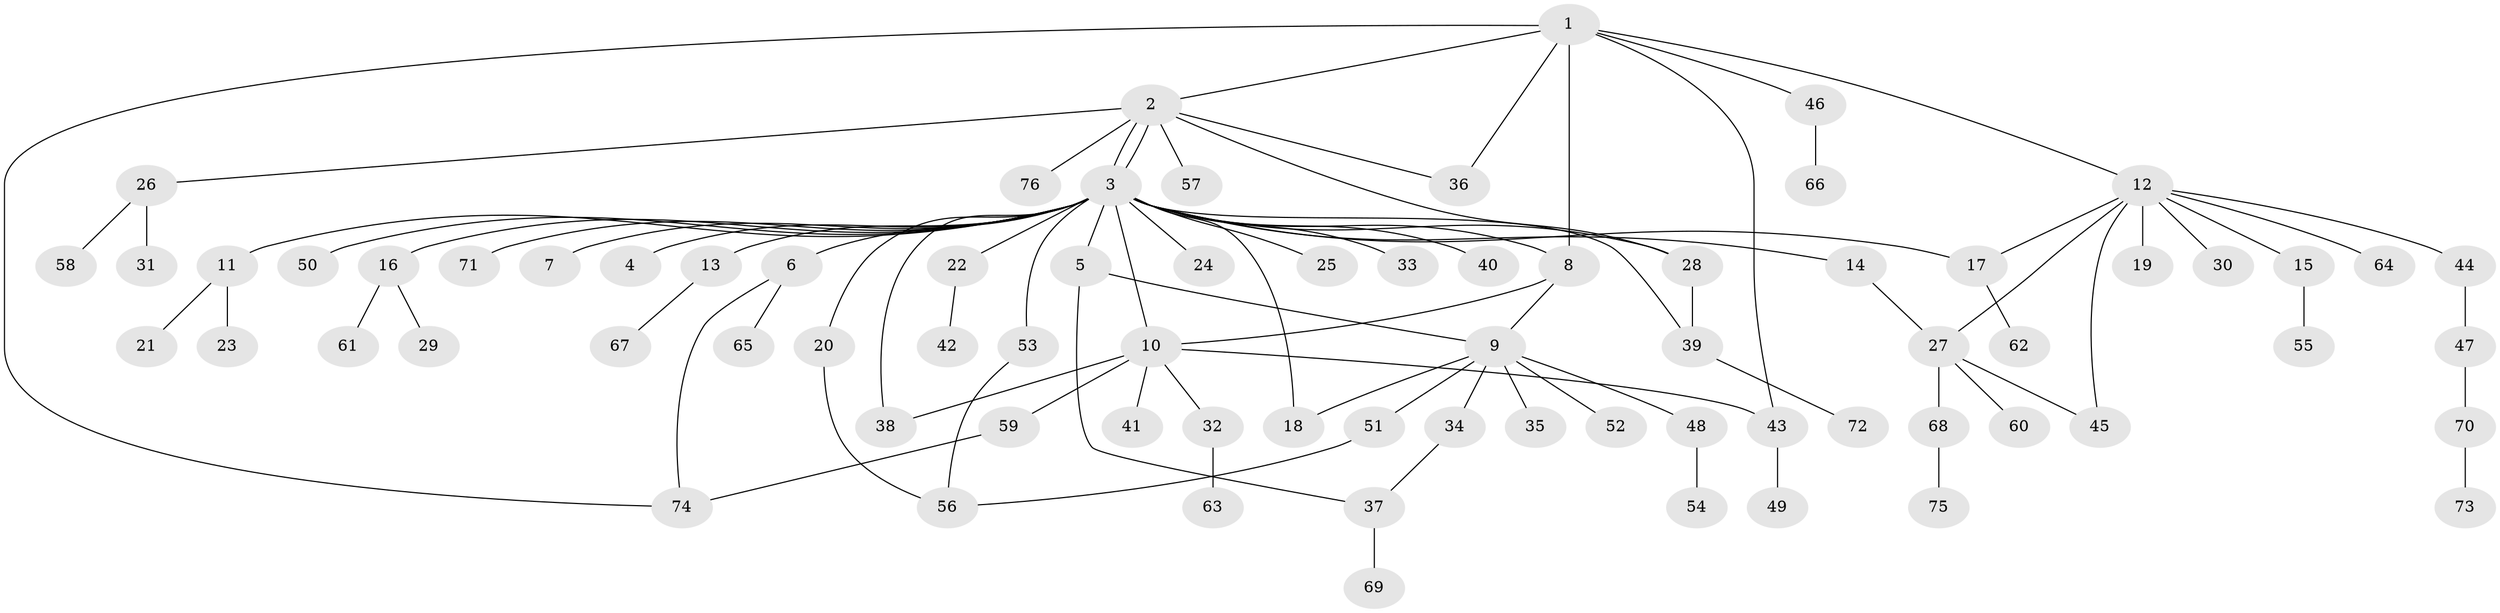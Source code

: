 // Generated by graph-tools (version 1.1) at 2025/14/03/09/25 04:14:47]
// undirected, 76 vertices, 93 edges
graph export_dot {
graph [start="1"]
  node [color=gray90,style=filled];
  1;
  2;
  3;
  4;
  5;
  6;
  7;
  8;
  9;
  10;
  11;
  12;
  13;
  14;
  15;
  16;
  17;
  18;
  19;
  20;
  21;
  22;
  23;
  24;
  25;
  26;
  27;
  28;
  29;
  30;
  31;
  32;
  33;
  34;
  35;
  36;
  37;
  38;
  39;
  40;
  41;
  42;
  43;
  44;
  45;
  46;
  47;
  48;
  49;
  50;
  51;
  52;
  53;
  54;
  55;
  56;
  57;
  58;
  59;
  60;
  61;
  62;
  63;
  64;
  65;
  66;
  67;
  68;
  69;
  70;
  71;
  72;
  73;
  74;
  75;
  76;
  1 -- 2;
  1 -- 8;
  1 -- 12;
  1 -- 36;
  1 -- 43;
  1 -- 46;
  1 -- 74;
  2 -- 3;
  2 -- 3;
  2 -- 26;
  2 -- 28;
  2 -- 36;
  2 -- 57;
  2 -- 76;
  3 -- 4;
  3 -- 5;
  3 -- 6;
  3 -- 7;
  3 -- 8;
  3 -- 10;
  3 -- 11;
  3 -- 13;
  3 -- 14;
  3 -- 16;
  3 -- 17;
  3 -- 18;
  3 -- 20;
  3 -- 22;
  3 -- 24;
  3 -- 25;
  3 -- 28;
  3 -- 33;
  3 -- 38;
  3 -- 39;
  3 -- 40;
  3 -- 50;
  3 -- 53;
  3 -- 71;
  5 -- 9;
  5 -- 37;
  6 -- 65;
  6 -- 74;
  8 -- 9;
  8 -- 10;
  9 -- 18;
  9 -- 34;
  9 -- 35;
  9 -- 48;
  9 -- 51;
  9 -- 52;
  10 -- 32;
  10 -- 38;
  10 -- 41;
  10 -- 43;
  10 -- 59;
  11 -- 21;
  11 -- 23;
  12 -- 15;
  12 -- 17;
  12 -- 19;
  12 -- 27;
  12 -- 30;
  12 -- 44;
  12 -- 45;
  12 -- 64;
  13 -- 67;
  14 -- 27;
  15 -- 55;
  16 -- 29;
  16 -- 61;
  17 -- 62;
  20 -- 56;
  22 -- 42;
  26 -- 31;
  26 -- 58;
  27 -- 45;
  27 -- 60;
  27 -- 68;
  28 -- 39;
  32 -- 63;
  34 -- 37;
  37 -- 69;
  39 -- 72;
  43 -- 49;
  44 -- 47;
  46 -- 66;
  47 -- 70;
  48 -- 54;
  51 -- 56;
  53 -- 56;
  59 -- 74;
  68 -- 75;
  70 -- 73;
}
